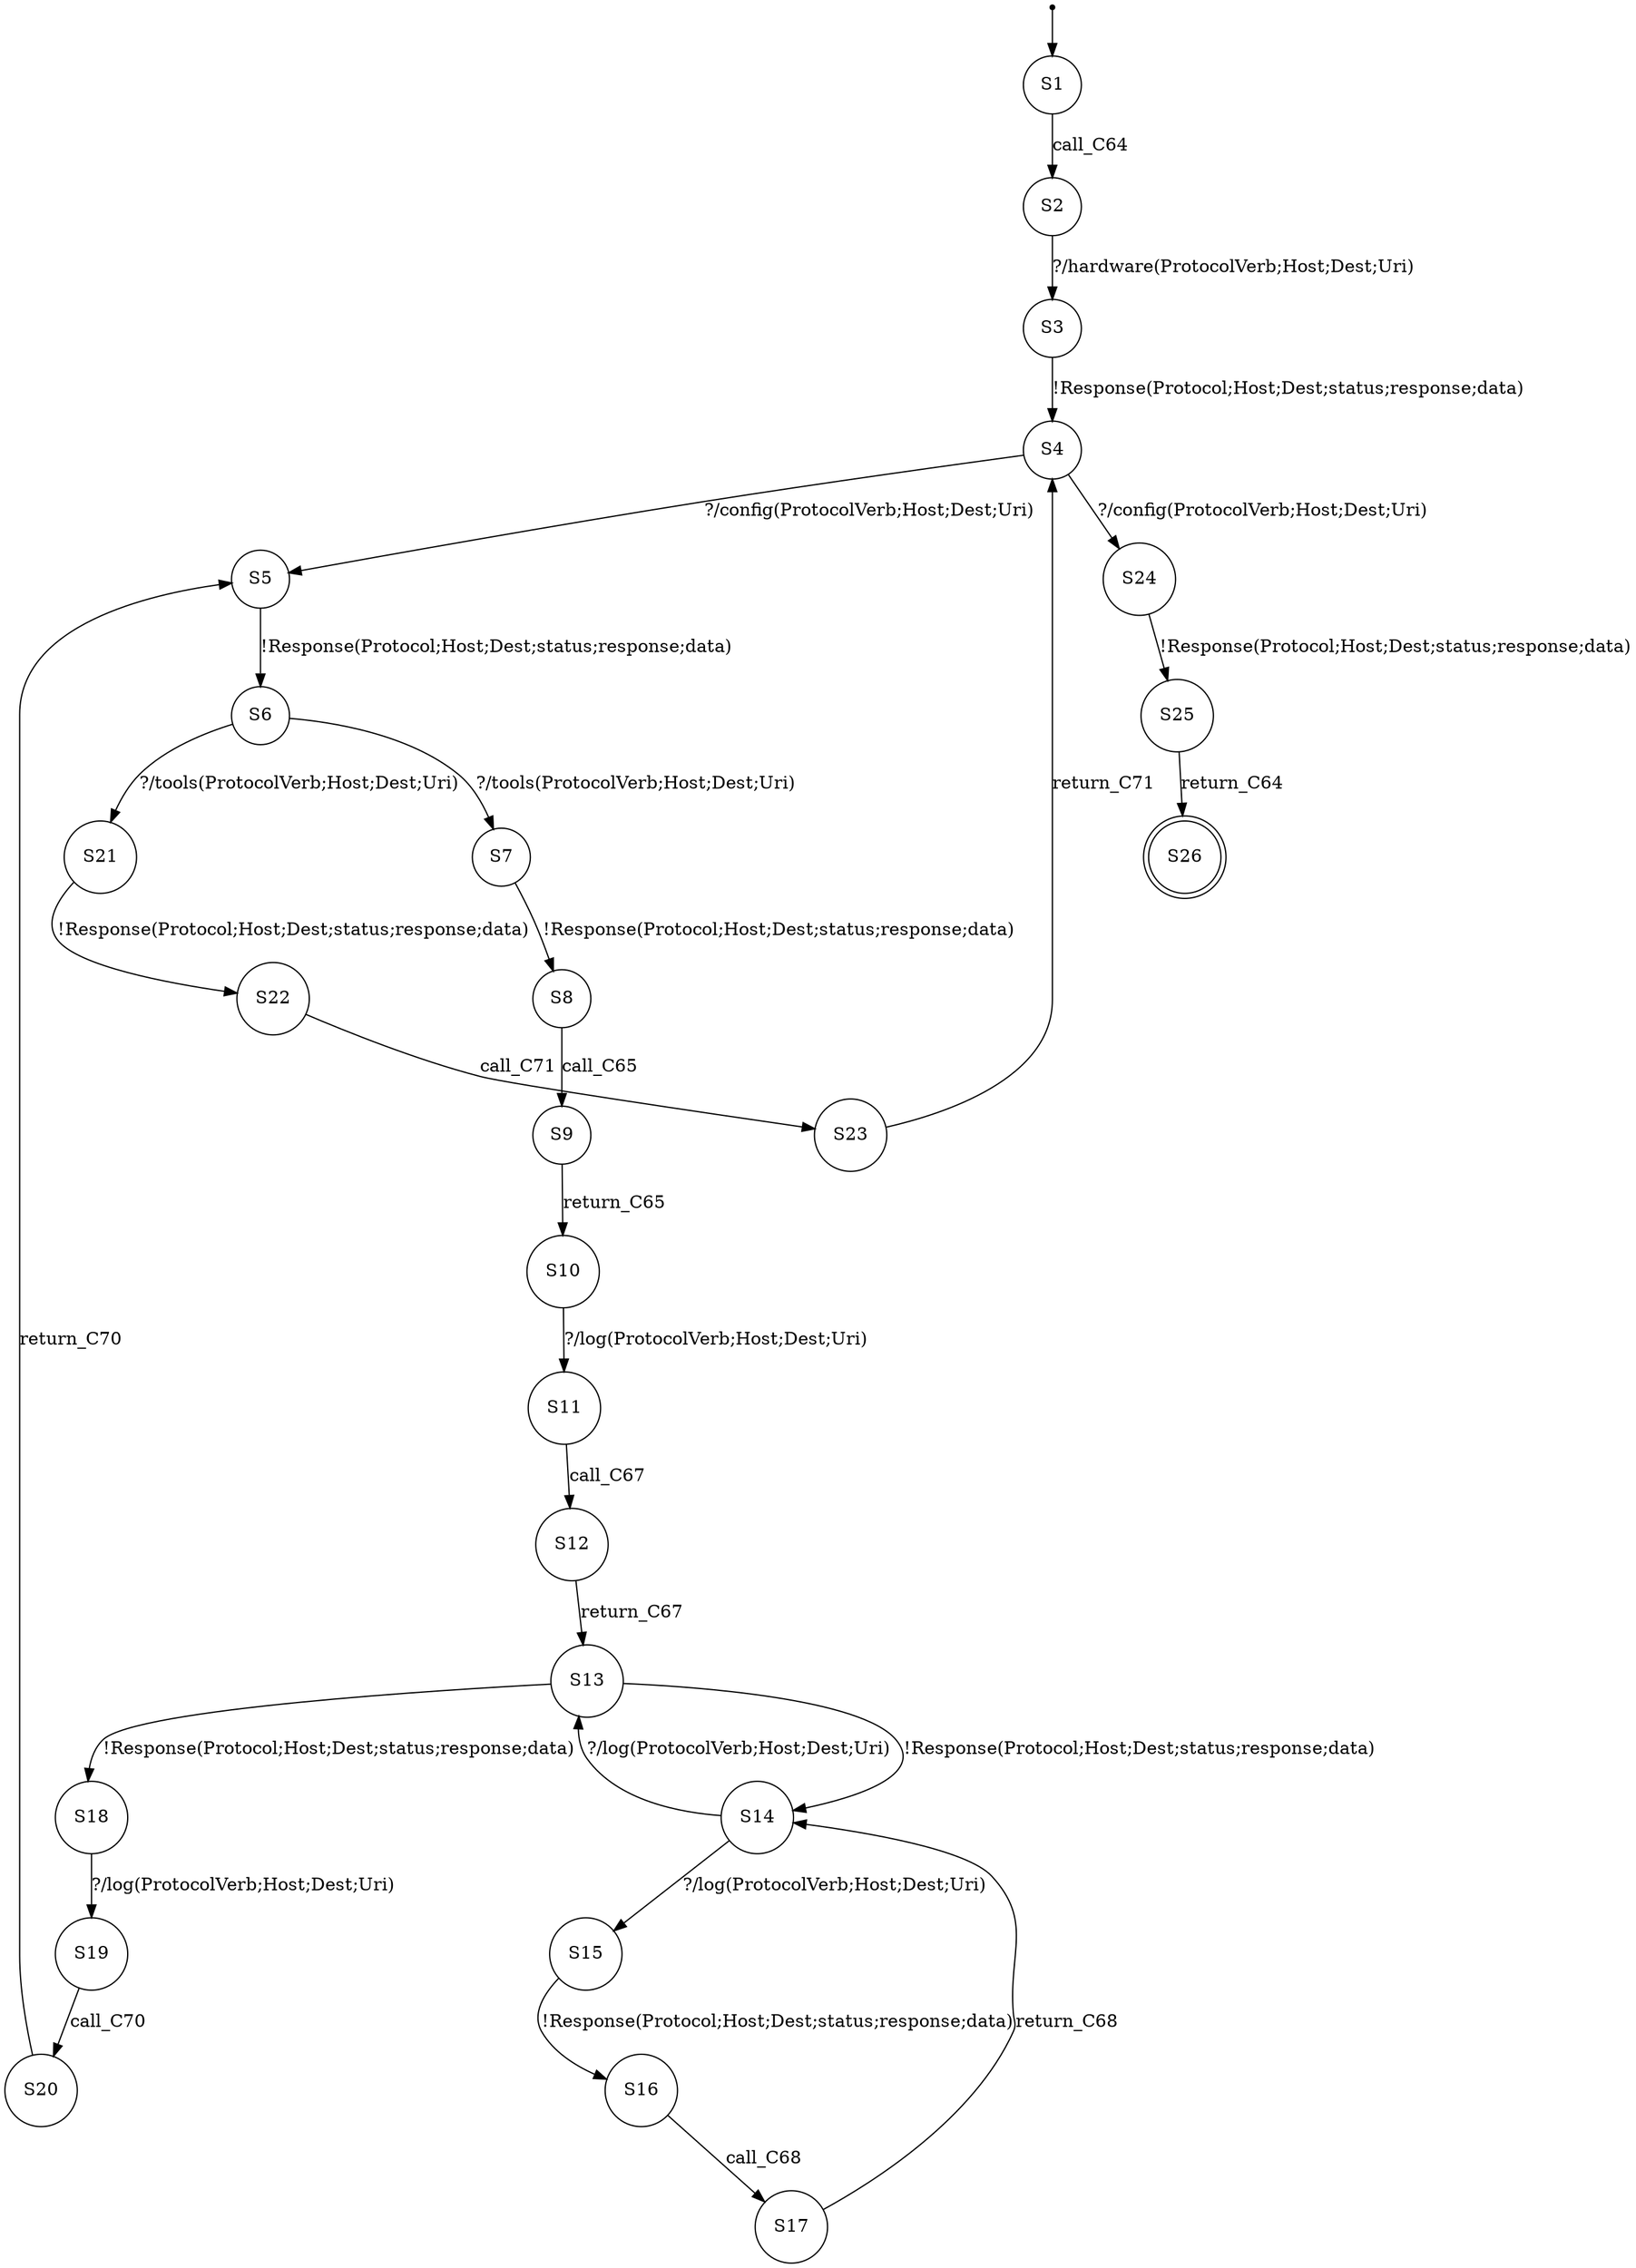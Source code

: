 digraph LTS {
S00[shape=point]
S1[label=S1,shape=circle];
S2[label=S2,shape=circle];
S3[label=S3,shape=circle];
S4[label=S4,shape=circle];
S5[label=S5,shape=circle];
S6[label=S6,shape=circle];
S7[label=S7,shape=circle];
S8[label=S8,shape=circle];
S9[label=S9,shape=circle];
S10[label=S10,shape=circle];
S11[label=S11,shape=circle];
S12[label=S12,shape=circle];
S13[label=S13,shape=circle];
S14[label=S14,shape=circle];
S15[label=S15,shape=circle];
S16[label=S16,shape=circle];
S17[label=S17,shape=circle];
S18[label=S18,shape=circle];
S19[label=S19,shape=circle];
S20[label=S20,shape=circle];
S21[label=S21,shape=circle];
S22[label=S22,shape=circle];
S23[label=S23,shape=circle];
S24[label=S24,shape=circle];
S25[label=S25,shape=circle];
S26[label=S26,shape=doublecircle];
S00 -> S1
S1 -> S2[label ="call_C64"];
S2 -> S3[label ="?/hardware(ProtocolVerb;Host;Dest;Uri)"];
S3 -> S4[label ="!Response(Protocol;Host;Dest;status;response;data)"];
S4 -> S5[label ="?/config(ProtocolVerb;Host;Dest;Uri)"];
S4 -> S24[label ="?/config(ProtocolVerb;Host;Dest;Uri)"];
S5 -> S6[label ="!Response(Protocol;Host;Dest;status;response;data)"];
S6 -> S7[label ="?/tools(ProtocolVerb;Host;Dest;Uri)"];
S6 -> S21[label ="?/tools(ProtocolVerb;Host;Dest;Uri)"];
S7 -> S8[label ="!Response(Protocol;Host;Dest;status;response;data)"];
S8 -> S9[label ="call_C65"];
S9 -> S10[label ="return_C65"];
S10 -> S11[label ="?/log(ProtocolVerb;Host;Dest;Uri)"];
S11 -> S12[label ="call_C67"];
S12 -> S13[label ="return_C67"];
S13 -> S14[label ="!Response(Protocol;Host;Dest;status;response;data)"];
S13 -> S18[label ="!Response(Protocol;Host;Dest;status;response;data)"];
S14 -> S13[label ="?/log(ProtocolVerb;Host;Dest;Uri)"];
S14 -> S15[label ="?/log(ProtocolVerb;Host;Dest;Uri)"];
S15 -> S16[label ="!Response(Protocol;Host;Dest;status;response;data)"];
S16 -> S17[label ="call_C68"];
S17 -> S14[label ="return_C68"];
S18 -> S19[label ="?/log(ProtocolVerb;Host;Dest;Uri)"];
S19 -> S20[label ="call_C70"];
S20 -> S5[label ="return_C70"];
S21 -> S22[label ="!Response(Protocol;Host;Dest;status;response;data)"];
S22 -> S23[label ="call_C71"];
S23 -> S4[label ="return_C71"];
S24 -> S25[label ="!Response(Protocol;Host;Dest;status;response;data)"];
S25 -> S26[label ="return_C64"];
}
